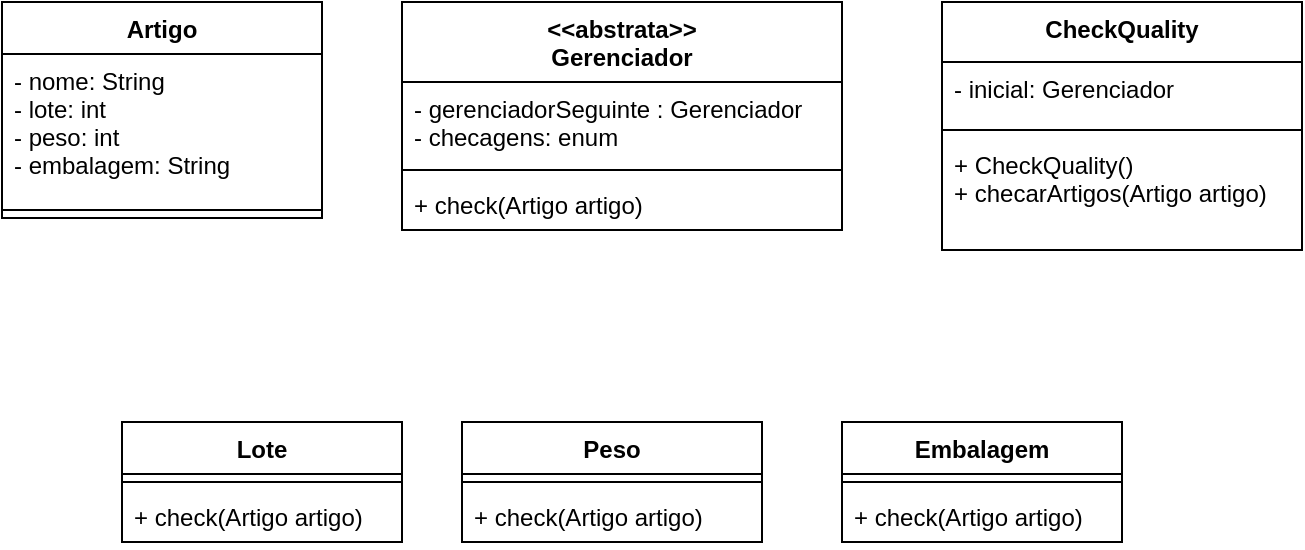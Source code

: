 <mxfile version="15.5.8" type="github">
  <diagram id="KXQsaINp2cschyCxnEVH" name="Page-1">
    <mxGraphModel dx="1543" dy="426" grid="1" gridSize="10" guides="1" tooltips="1" connect="1" arrows="1" fold="1" page="1" pageScale="1" pageWidth="827" pageHeight="1169" math="0" shadow="0">
      <root>
        <mxCell id="0" />
        <mxCell id="1" parent="0" />
        <mxCell id="vYngIthFh2Yxpf4_tDEc-1" value="CheckQuality" style="swimlane;fontStyle=1;align=center;verticalAlign=top;childLayout=stackLayout;horizontal=1;startSize=30;horizontalStack=0;resizeParent=1;resizeParentMax=0;resizeLast=0;collapsible=1;marginBottom=0;" parent="1" vertex="1">
          <mxGeometry x="420" y="210" width="180" height="124" as="geometry" />
        </mxCell>
        <mxCell id="vYngIthFh2Yxpf4_tDEc-2" value="- inicial: Gerenciador" style="text;strokeColor=none;fillColor=none;align=left;verticalAlign=top;spacingLeft=4;spacingRight=4;overflow=hidden;rotatable=0;points=[[0,0.5],[1,0.5]];portConstraint=eastwest;" parent="vYngIthFh2Yxpf4_tDEc-1" vertex="1">
          <mxGeometry y="30" width="180" height="30" as="geometry" />
        </mxCell>
        <mxCell id="vYngIthFh2Yxpf4_tDEc-3" value="" style="line;strokeWidth=1;fillColor=none;align=left;verticalAlign=middle;spacingTop=-1;spacingLeft=3;spacingRight=3;rotatable=0;labelPosition=right;points=[];portConstraint=eastwest;" parent="vYngIthFh2Yxpf4_tDEc-1" vertex="1">
          <mxGeometry y="60" width="180" height="8" as="geometry" />
        </mxCell>
        <mxCell id="vYngIthFh2Yxpf4_tDEc-4" value="+ CheckQuality()&#xa;+ checarArtigos(Artigo artigo)" style="text;strokeColor=none;fillColor=none;align=left;verticalAlign=top;spacingLeft=4;spacingRight=4;overflow=hidden;rotatable=0;points=[[0,0.5],[1,0.5]];portConstraint=eastwest;" parent="vYngIthFh2Yxpf4_tDEc-1" vertex="1">
          <mxGeometry y="68" width="180" height="56" as="geometry" />
        </mxCell>
        <mxCell id="vYngIthFh2Yxpf4_tDEc-5" value="Lote" style="swimlane;fontStyle=1;align=center;verticalAlign=top;childLayout=stackLayout;horizontal=1;startSize=26;horizontalStack=0;resizeParent=1;resizeParentMax=0;resizeLast=0;collapsible=1;marginBottom=0;" parent="1" vertex="1">
          <mxGeometry x="10" y="420" width="140" height="60" as="geometry" />
        </mxCell>
        <mxCell id="vYngIthFh2Yxpf4_tDEc-7" value="" style="line;strokeWidth=1;fillColor=none;align=left;verticalAlign=middle;spacingTop=-1;spacingLeft=3;spacingRight=3;rotatable=0;labelPosition=right;points=[];portConstraint=eastwest;" parent="vYngIthFh2Yxpf4_tDEc-5" vertex="1">
          <mxGeometry y="26" width="140" height="8" as="geometry" />
        </mxCell>
        <mxCell id="vYngIthFh2Yxpf4_tDEc-8" value="+ check(Artigo artigo)" style="text;strokeColor=none;fillColor=none;align=left;verticalAlign=top;spacingLeft=4;spacingRight=4;overflow=hidden;rotatable=0;points=[[0,0.5],[1,0.5]];portConstraint=eastwest;" parent="vYngIthFh2Yxpf4_tDEc-5" vertex="1">
          <mxGeometry y="34" width="140" height="26" as="geometry" />
        </mxCell>
        <mxCell id="vYngIthFh2Yxpf4_tDEc-9" value="Peso" style="swimlane;fontStyle=1;align=center;verticalAlign=top;childLayout=stackLayout;horizontal=1;startSize=26;horizontalStack=0;resizeParent=1;resizeParentMax=0;resizeLast=0;collapsible=1;marginBottom=0;" parent="1" vertex="1">
          <mxGeometry x="180" y="420" width="150" height="60" as="geometry" />
        </mxCell>
        <mxCell id="vYngIthFh2Yxpf4_tDEc-11" value="" style="line;strokeWidth=1;fillColor=none;align=left;verticalAlign=middle;spacingTop=-1;spacingLeft=3;spacingRight=3;rotatable=0;labelPosition=right;points=[];portConstraint=eastwest;" parent="vYngIthFh2Yxpf4_tDEc-9" vertex="1">
          <mxGeometry y="26" width="150" height="8" as="geometry" />
        </mxCell>
        <mxCell id="vYngIthFh2Yxpf4_tDEc-12" value="+ check(Artigo artigo)" style="text;strokeColor=none;fillColor=none;align=left;verticalAlign=top;spacingLeft=4;spacingRight=4;overflow=hidden;rotatable=0;points=[[0,0.5],[1,0.5]];portConstraint=eastwest;" parent="vYngIthFh2Yxpf4_tDEc-9" vertex="1">
          <mxGeometry y="34" width="150" height="26" as="geometry" />
        </mxCell>
        <mxCell id="vYngIthFh2Yxpf4_tDEc-13" value="Embalagem" style="swimlane;fontStyle=1;align=center;verticalAlign=top;childLayout=stackLayout;horizontal=1;startSize=26;horizontalStack=0;resizeParent=1;resizeParentMax=0;resizeLast=0;collapsible=1;marginBottom=0;" parent="1" vertex="1">
          <mxGeometry x="370" y="420" width="140" height="60" as="geometry" />
        </mxCell>
        <mxCell id="vYngIthFh2Yxpf4_tDEc-15" value="" style="line;strokeWidth=1;fillColor=none;align=left;verticalAlign=middle;spacingTop=-1;spacingLeft=3;spacingRight=3;rotatable=0;labelPosition=right;points=[];portConstraint=eastwest;" parent="vYngIthFh2Yxpf4_tDEc-13" vertex="1">
          <mxGeometry y="26" width="140" height="8" as="geometry" />
        </mxCell>
        <mxCell id="vYngIthFh2Yxpf4_tDEc-16" value="+ check(Artigo artigo)" style="text;strokeColor=none;fillColor=none;align=left;verticalAlign=top;spacingLeft=4;spacingRight=4;overflow=hidden;rotatable=0;points=[[0,0.5],[1,0.5]];portConstraint=eastwest;" parent="vYngIthFh2Yxpf4_tDEc-13" vertex="1">
          <mxGeometry y="34" width="140" height="26" as="geometry" />
        </mxCell>
        <mxCell id="vYngIthFh2Yxpf4_tDEc-17" value="Artigo" style="swimlane;fontStyle=1;align=center;verticalAlign=top;childLayout=stackLayout;horizontal=1;startSize=26;horizontalStack=0;resizeParent=1;resizeParentMax=0;resizeLast=0;collapsible=1;marginBottom=0;" parent="1" vertex="1">
          <mxGeometry x="-50" y="210" width="160" height="108" as="geometry" />
        </mxCell>
        <mxCell id="vYngIthFh2Yxpf4_tDEc-18" value="- nome: String&#xa;- lote: int&#xa;- peso: int&#xa;- embalagem: String" style="text;strokeColor=none;fillColor=none;align=left;verticalAlign=top;spacingLeft=4;spacingRight=4;overflow=hidden;rotatable=0;points=[[0,0.5],[1,0.5]];portConstraint=eastwest;" parent="vYngIthFh2Yxpf4_tDEc-17" vertex="1">
          <mxGeometry y="26" width="160" height="74" as="geometry" />
        </mxCell>
        <mxCell id="vYngIthFh2Yxpf4_tDEc-19" value="" style="line;strokeWidth=1;fillColor=none;align=left;verticalAlign=middle;spacingTop=-1;spacingLeft=3;spacingRight=3;rotatable=0;labelPosition=right;points=[];portConstraint=eastwest;" parent="vYngIthFh2Yxpf4_tDEc-17" vertex="1">
          <mxGeometry y="100" width="160" height="8" as="geometry" />
        </mxCell>
        <mxCell id="FUPp8k_TAQpuRoAhEf-N-6" value="&lt;&lt;abstrata&gt;&gt;&#xa;Gerenciador" style="swimlane;fontStyle=1;align=center;verticalAlign=top;childLayout=stackLayout;horizontal=1;startSize=40;horizontalStack=0;resizeParent=1;resizeParentMax=0;resizeLast=0;collapsible=1;marginBottom=0;" vertex="1" parent="1">
          <mxGeometry x="150" y="210" width="220" height="114" as="geometry" />
        </mxCell>
        <mxCell id="FUPp8k_TAQpuRoAhEf-N-9" value="- gerenciadorSeguinte : Gerenciador&#xa;- checagens: enum" style="text;strokeColor=none;fillColor=none;align=left;verticalAlign=top;spacingLeft=4;spacingRight=4;overflow=hidden;rotatable=0;points=[[0,0.5],[1,0.5]];portConstraint=eastwest;" vertex="1" parent="FUPp8k_TAQpuRoAhEf-N-6">
          <mxGeometry y="40" width="220" height="40" as="geometry" />
        </mxCell>
        <mxCell id="FUPp8k_TAQpuRoAhEf-N-7" value="" style="line;strokeWidth=1;fillColor=none;align=left;verticalAlign=middle;spacingTop=-1;spacingLeft=3;spacingRight=3;rotatable=0;labelPosition=right;points=[];portConstraint=eastwest;" vertex="1" parent="FUPp8k_TAQpuRoAhEf-N-6">
          <mxGeometry y="80" width="220" height="8" as="geometry" />
        </mxCell>
        <mxCell id="FUPp8k_TAQpuRoAhEf-N-8" value="+ check(Artigo artigo)" style="text;strokeColor=none;fillColor=none;align=left;verticalAlign=top;spacingLeft=4;spacingRight=4;overflow=hidden;rotatable=0;points=[[0,0.5],[1,0.5]];portConstraint=eastwest;" vertex="1" parent="FUPp8k_TAQpuRoAhEf-N-6">
          <mxGeometry y="88" width="220" height="26" as="geometry" />
        </mxCell>
      </root>
    </mxGraphModel>
  </diagram>
</mxfile>
